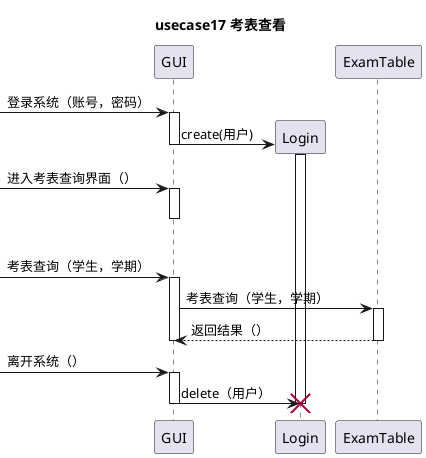 @startuml
title usecase17 **考表查看**


[-> GUI : 登录系统（账号，密码）
activate GUI
create Login
GUI -> Login : create(用户)
activate Login
deactivate GUI

[-> GUI : 进入考表查询界面（）
activate GUI
deactivate GUI

loop
[-> GUI : 考表查询（学生，学期）
activate GUI
GUI -> ExamTable : 考表查询（学生，学期）
activate ExamTable
ExamTable --> GUI : 返回结果（）
deactivate ExamTable
deactivate GUI

[-> GUI : 离开系统（）
activate GUI

GUI -> Login : delete（用户）
destroy Login
deactivate GUI
@enduml